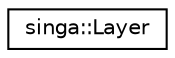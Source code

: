 digraph "Graphical Class Hierarchy"
{
  edge [fontname="Helvetica",fontsize="10",labelfontname="Helvetica",labelfontsize="10"];
  node [fontname="Helvetica",fontsize="10",shape=record];
  rankdir="LR";
  Node0 [label="singa::Layer",height=0.2,width=0.4,color="black", fillcolor="white", style="filled",URL="$classsinga_1_1Layer.html",tooltip="The base layer class. "];
}
